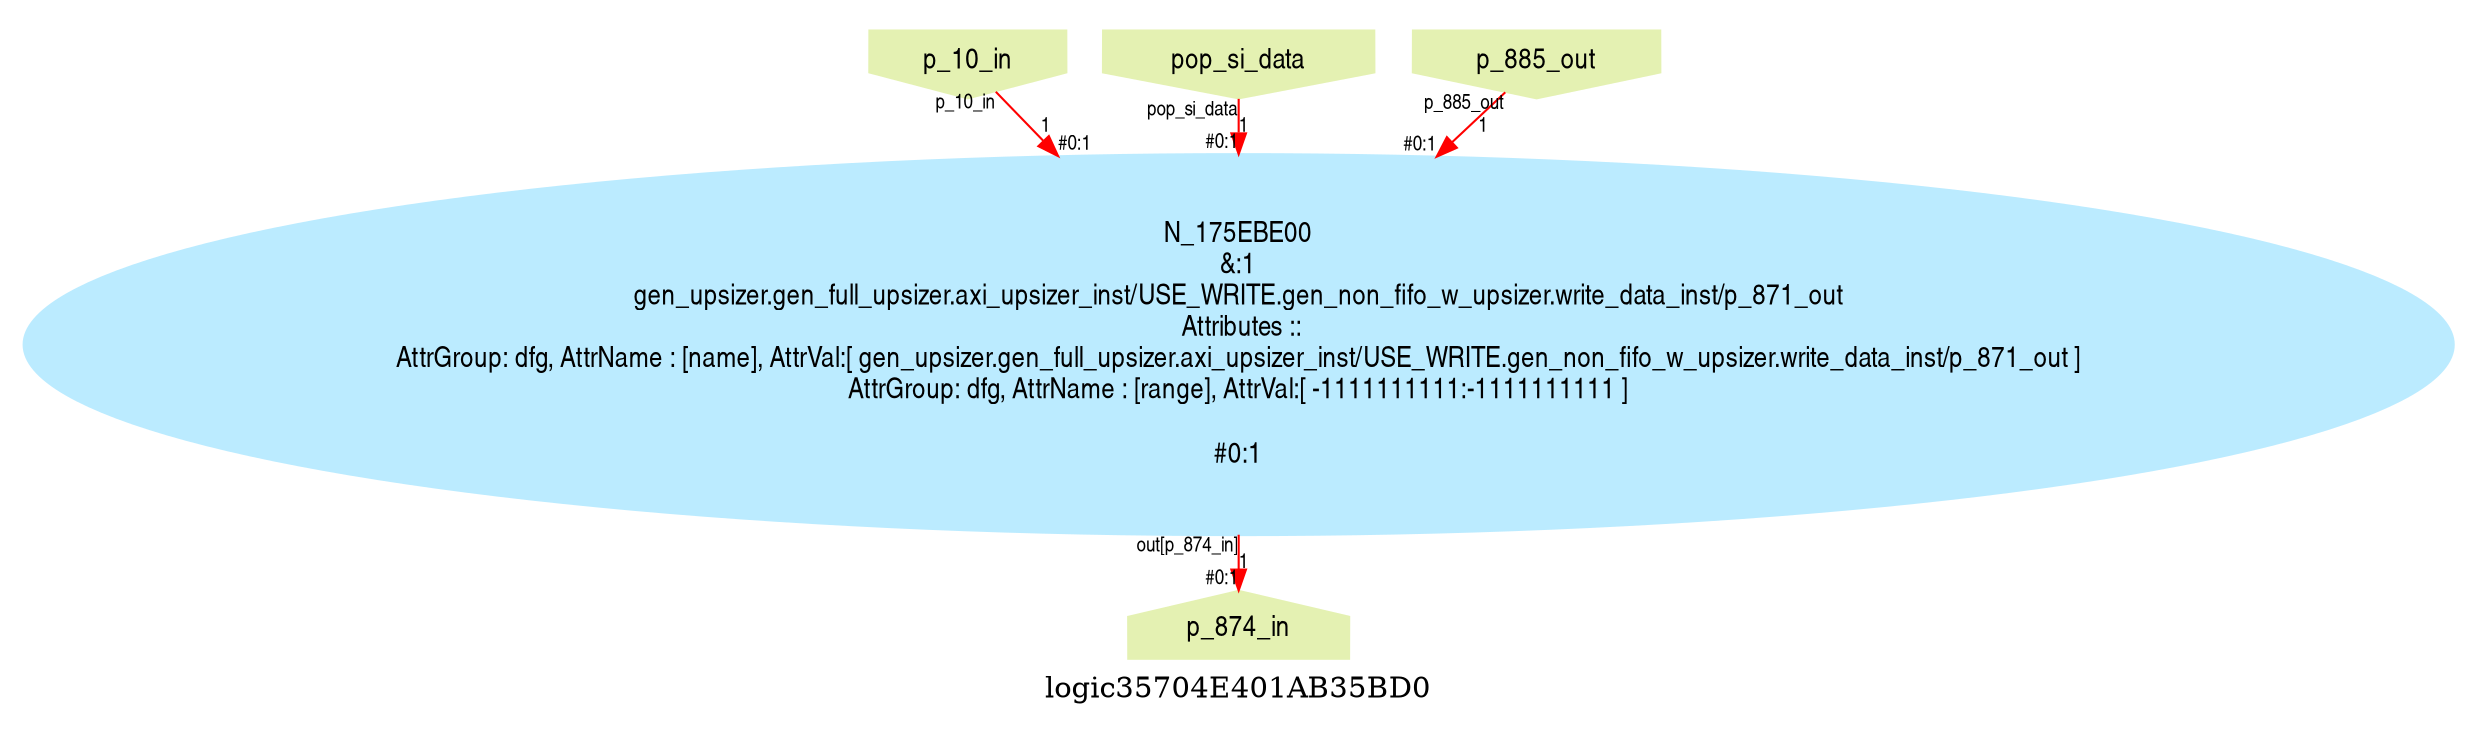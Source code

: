 digraph logic35704E401AB35BD0 {
graph [label="logic35704E401AB35BD0", margin="0.1,0.1", size="100,100", ranksep=0.1, splines=true];
node [style=filled, color="#ffee80", fontname=helveticanarrow];
edge [color="#ff0000", fontsize=10, fontname=helveticanarrow];
{ rank = source;logic35704E401AB35BD0_p_10_in [label="p_10_in", shape=invhouse, color="#e4f1b2"];
logic35704E401AB35BD0_pop_si_data [label="pop_si_data", shape=invhouse, color="#e4f1b2"];
logic35704E401AB35BD0_p_885_out [label="p_885_out", shape=invhouse, color="#e4f1b2"];
}
{ rank = sink;logic35704E401AB35BD0_p_874_in [label="p_874_in", shape=house, color="#e4f1b2"];
}
N_175EBE00 [label="N_175EBE00\n&:1\ngen_upsizer.gen_full_upsizer.axi_upsizer_inst/USE_WRITE.gen_non_fifo_w_upsizer.write_data_inst/p_871_out\n Attributes ::\nAttrGroup: dfg, AttrName : [name], AttrVal:[ gen_upsizer.gen_full_upsizer.axi_upsizer_inst/USE_WRITE.gen_non_fifo_w_upsizer.write_data_inst/p_871_out ]\nAttrGroup: dfg, AttrName : [range], AttrVal:[ -1111111111:-1111111111 ]\n\n#0:1\n", color="#bbebff"];
logic35704E401AB35BD0_p_10_in -> N_175EBE00 [label="1", taillabel=<p_10_in>, headlabel=<P_1D6A9BD0>, headlabel=<#0:1>];
logic35704E401AB35BD0_pop_si_data -> N_175EBE00 [label="1", taillabel=<pop_si_data>, headlabel=<B>, headlabel=<#0:1>];
logic35704E401AB35BD0_p_885_out -> N_175EBE00 [label="1", taillabel=<p_885_out>, headlabel=<A>, headlabel=<#0:1>];
N_175EBE00 -> logic35704E401AB35BD0_p_874_in [label="1", taillabel=<out[p_874_in]>, headlabel=<p_874_in>, headlabel=<#0:1>];
}
